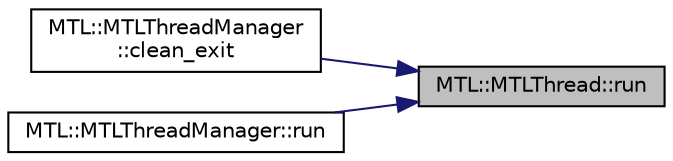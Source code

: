 digraph "MTL::MTLThread::run"
{
 // LATEX_PDF_SIZE
  edge [fontname="Helvetica",fontsize="10",labelfontname="Helvetica",labelfontsize="10"];
  node [fontname="Helvetica",fontsize="10",shape=record];
  rankdir="RL";
  Node1 [label="MTL::MTLThread::run",height=0.2,width=0.4,color="black", fillcolor="grey75", style="filled", fontcolor="black",tooltip="Start the thread."];
  Node1 -> Node2 [dir="back",color="midnightblue",fontsize="10",style="solid"];
  Node2 [label="MTL::MTLThreadManager\l::clean_exit",height=0.2,width=0.4,color="black", fillcolor="white", style="filled",URL="$db/def/classMTL_1_1MTLThreadManager.html#af18cec206763fe1766db3e5041856cd2",tooltip="A clean Exit of the thread manager."];
  Node1 -> Node3 [dir="back",color="midnightblue",fontsize="10",style="solid"];
  Node3 [label="MTL::MTLThreadManager::run",height=0.2,width=0.4,color="black", fillcolor="white", style="filled",URL="$db/def/classMTL_1_1MTLThreadManager.html#a0f7b9c1f198443ffcee9cb0f9e242420",tooltip="Start the thread manager."];
}
